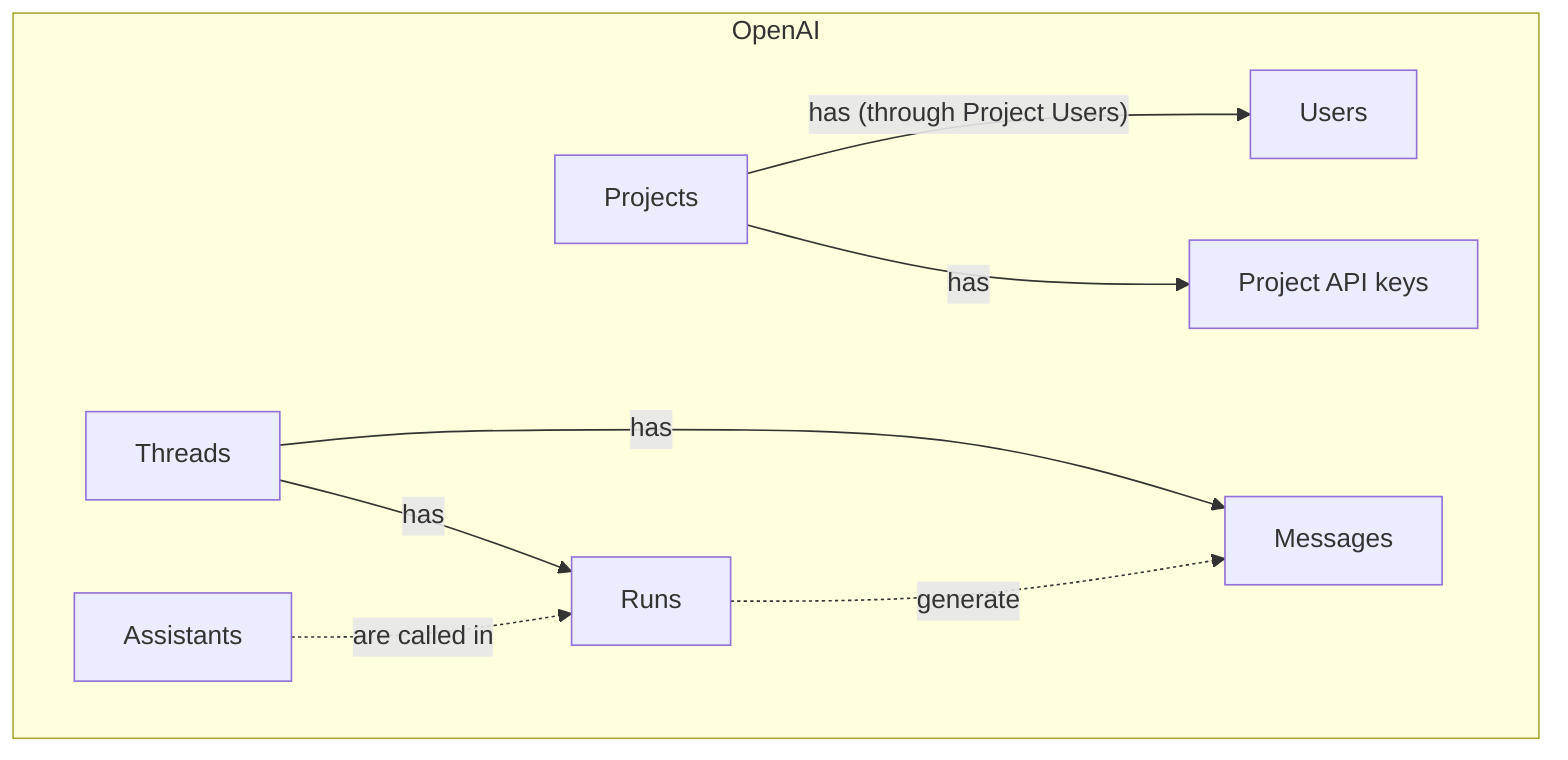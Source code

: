 graph TD
    subgraph OpenAI
      U[Users]
      P[Projects]
      PAK[Project API keys]
      A[Assistants]
      T[Threads]
      M[Messages]
      R[Runs]

      P -- has (through Project Users) --> U
      P -- has --> PAK

      T -- has --> M

      T -- has --> R

      A -. are called in .-> R

      R -. generate .-> M
    end